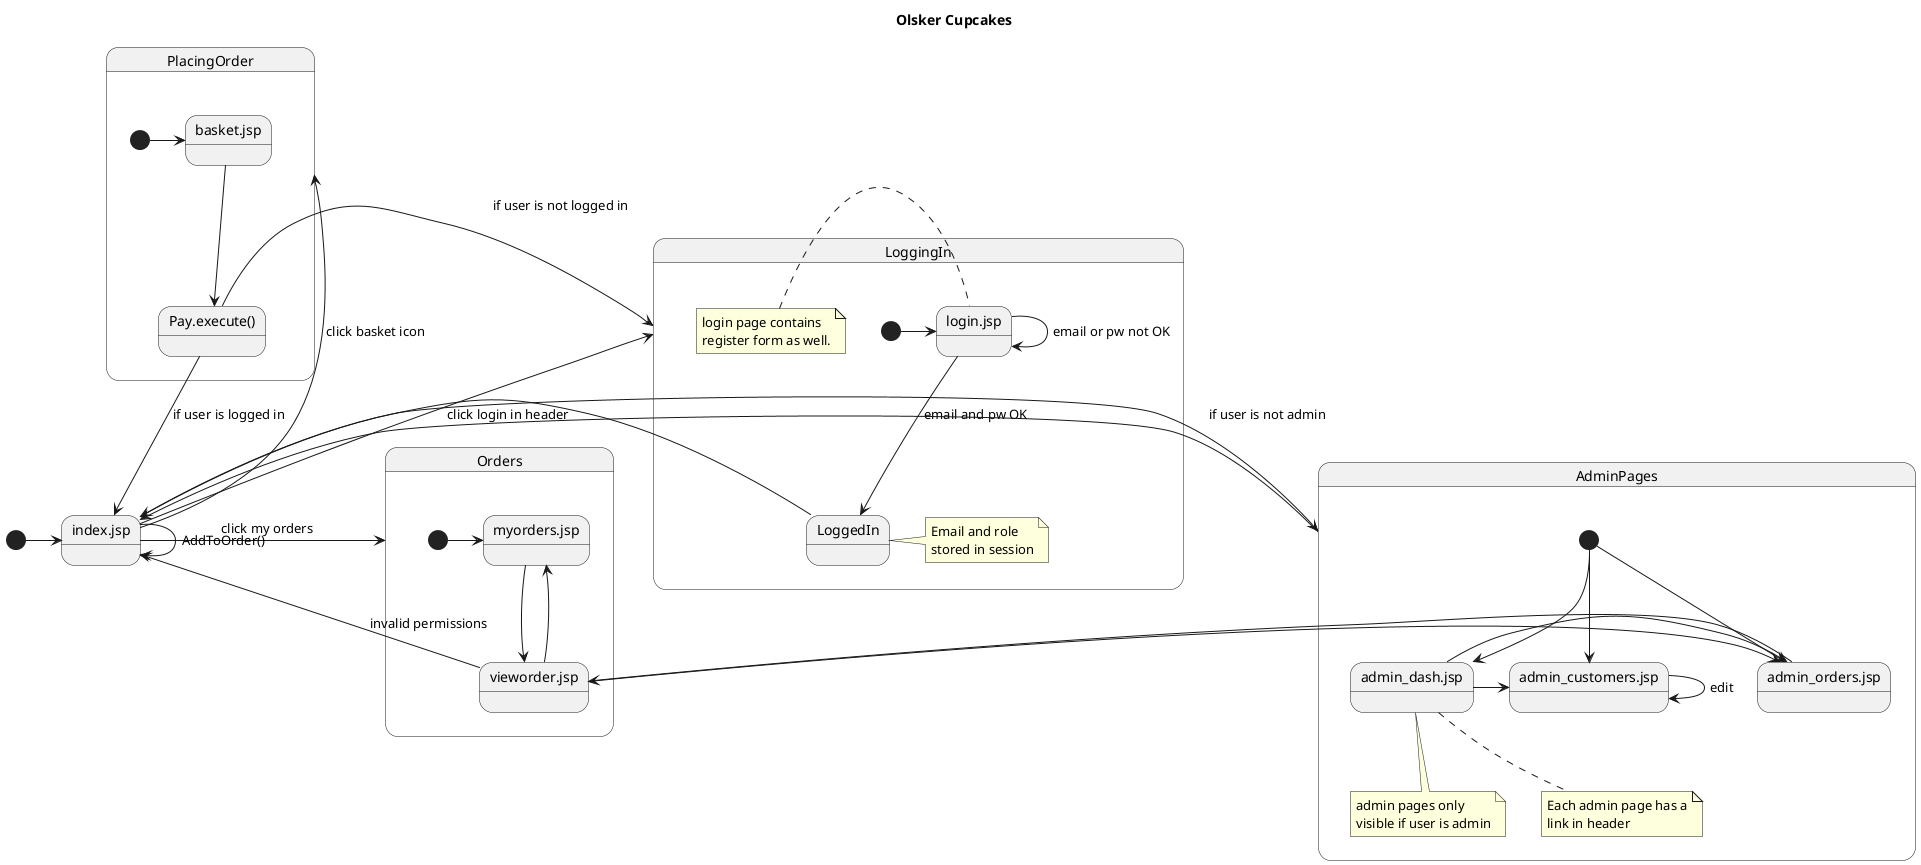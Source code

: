 @startuml

Title Olsker Cupcakes
State "index.jsp" as index






[*] -> index
index -> LoggingIn: click login in header
index -> PlacingOrder : click basket icon
index ---> Orders : click my orders

'login'
state LoggingIn {
    State "login.jsp" as login
    [*] -> login
    login --> LoggedIn : email and pw OK
    login --> login : email or pw not OK
    LoggedIn -> index

    note right of LoggedIn
    Email and role
    stored in session
    end note

    note left of login
    login page contains
    register form as well.
    end note
}

'place order'
state PlacingOrder {
    State "basket.jsp" as basket
    State "Pay.execute()" as pay

    index -> index : AddToOrder()
    [*] -> basket
    basket --> pay
    pay --> index : if user is logged in
    pay -> LoggingIn : if user is not logged in
}

'myorders'
state Orders {
    State "myorders.jsp" as myorders
    State "vieworder.jsp" as vieworder

    [*] -> myorders
    myorders --> vieworder
    vieworder -> myorders
    vieworder -> index : invalid permissions
}

'admin'
state AdminPages {
    State "admin_dash.jsp" as admindash
    State "admin_customers.jsp" as admincustomers
    State "admin_orders.jsp" as adminorders

    note bottom of admindash
    admin pages only
    visible if user is admin
    end note

    note bottom of admindash
    Each admin page has a
    link in header
    end note

    [*] --> admindash
    [*] -> admincustomers
    [*] -> adminorders
    index ---> AdminPages
    AdminPages -> index : if user is not admin
    admindash -> adminorders
    admindash -> admincustomers
    admincustomers -> admincustomers : edit
    adminorders --> vieworder
    vieworder -> adminorders
}




@enduml